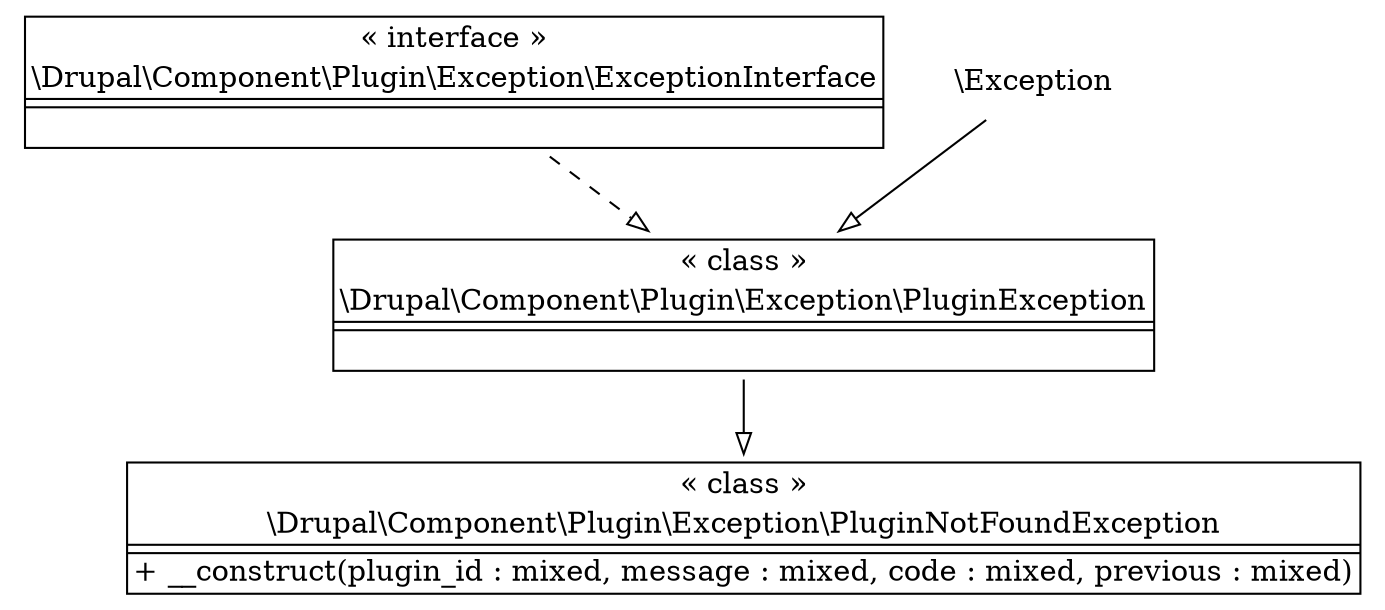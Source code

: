 digraph "Class Diagram" {
  node [shape=plaintext]
  "\\Drupal\\Component\\Plugin\\Exception\\PluginNotFoundException" [
    label=<
<table border="1" cellpadding="2" cellspacing="0" cellborder="0">
<tr><td align="center">&laquo; class &raquo;</td></tr>
<tr><td align="center" title="class PluginNotFoundException">\\Drupal\\Component\\Plugin\\Exception\\PluginNotFoundException</td></tr><hr />
<tr><td></td></tr>
<hr />
<tr><td align="left" title="public __construct">+ __construct(plugin_id : mixed, message : mixed, code : mixed, previous : mixed)</td></tr>
</table>
  >
  ];
  "\\Drupal\\Component\\Plugin\\Exception\\PluginException" [
    label=<
<table border="1" cellpadding="2" cellspacing="0" cellborder="0">
<tr><td align="center">&laquo; class &raquo;</td></tr>
<tr><td align="center" title="class PluginException">\\Drupal\\Component\\Plugin\\Exception\\PluginException</td></tr><hr />
<tr><td></td></tr>
<hr />
<tr><td>&nbsp;</td></tr>
</table>
  >
  ];
  "\\Drupal\\Component\\Plugin\\Exception\\ExceptionInterface" [
    label=<
<table border="1" cellpadding="2" cellspacing="0" cellborder="0">
<tr><td align="center">&laquo; interface &raquo;</td></tr>
<tr><td align="center" title="interface ExceptionInterface">\\Drupal\\Component\\Plugin\\Exception\\ExceptionInterface</td></tr><hr />
<tr><td></td></tr>
<hr />
<tr><td>&nbsp;</td></tr>
</table>
  >
  ];
"\\Drupal\\Component\\Plugin\\Exception\\PluginException" -> "\\Drupal\\Component\\Plugin\\Exception\\PluginNotFoundException" [arrowhead="empty"];

"\\Drupal\\Component\\Plugin\\Exception\\ExceptionInterface" -> "\\Drupal\\Component\\Plugin\\Exception\\PluginException" [arrowhead="empty" style="dashed"];

"\\Exception" -> "\\Drupal\\Component\\Plugin\\Exception\\PluginException" [arrowhead="empty"];

}